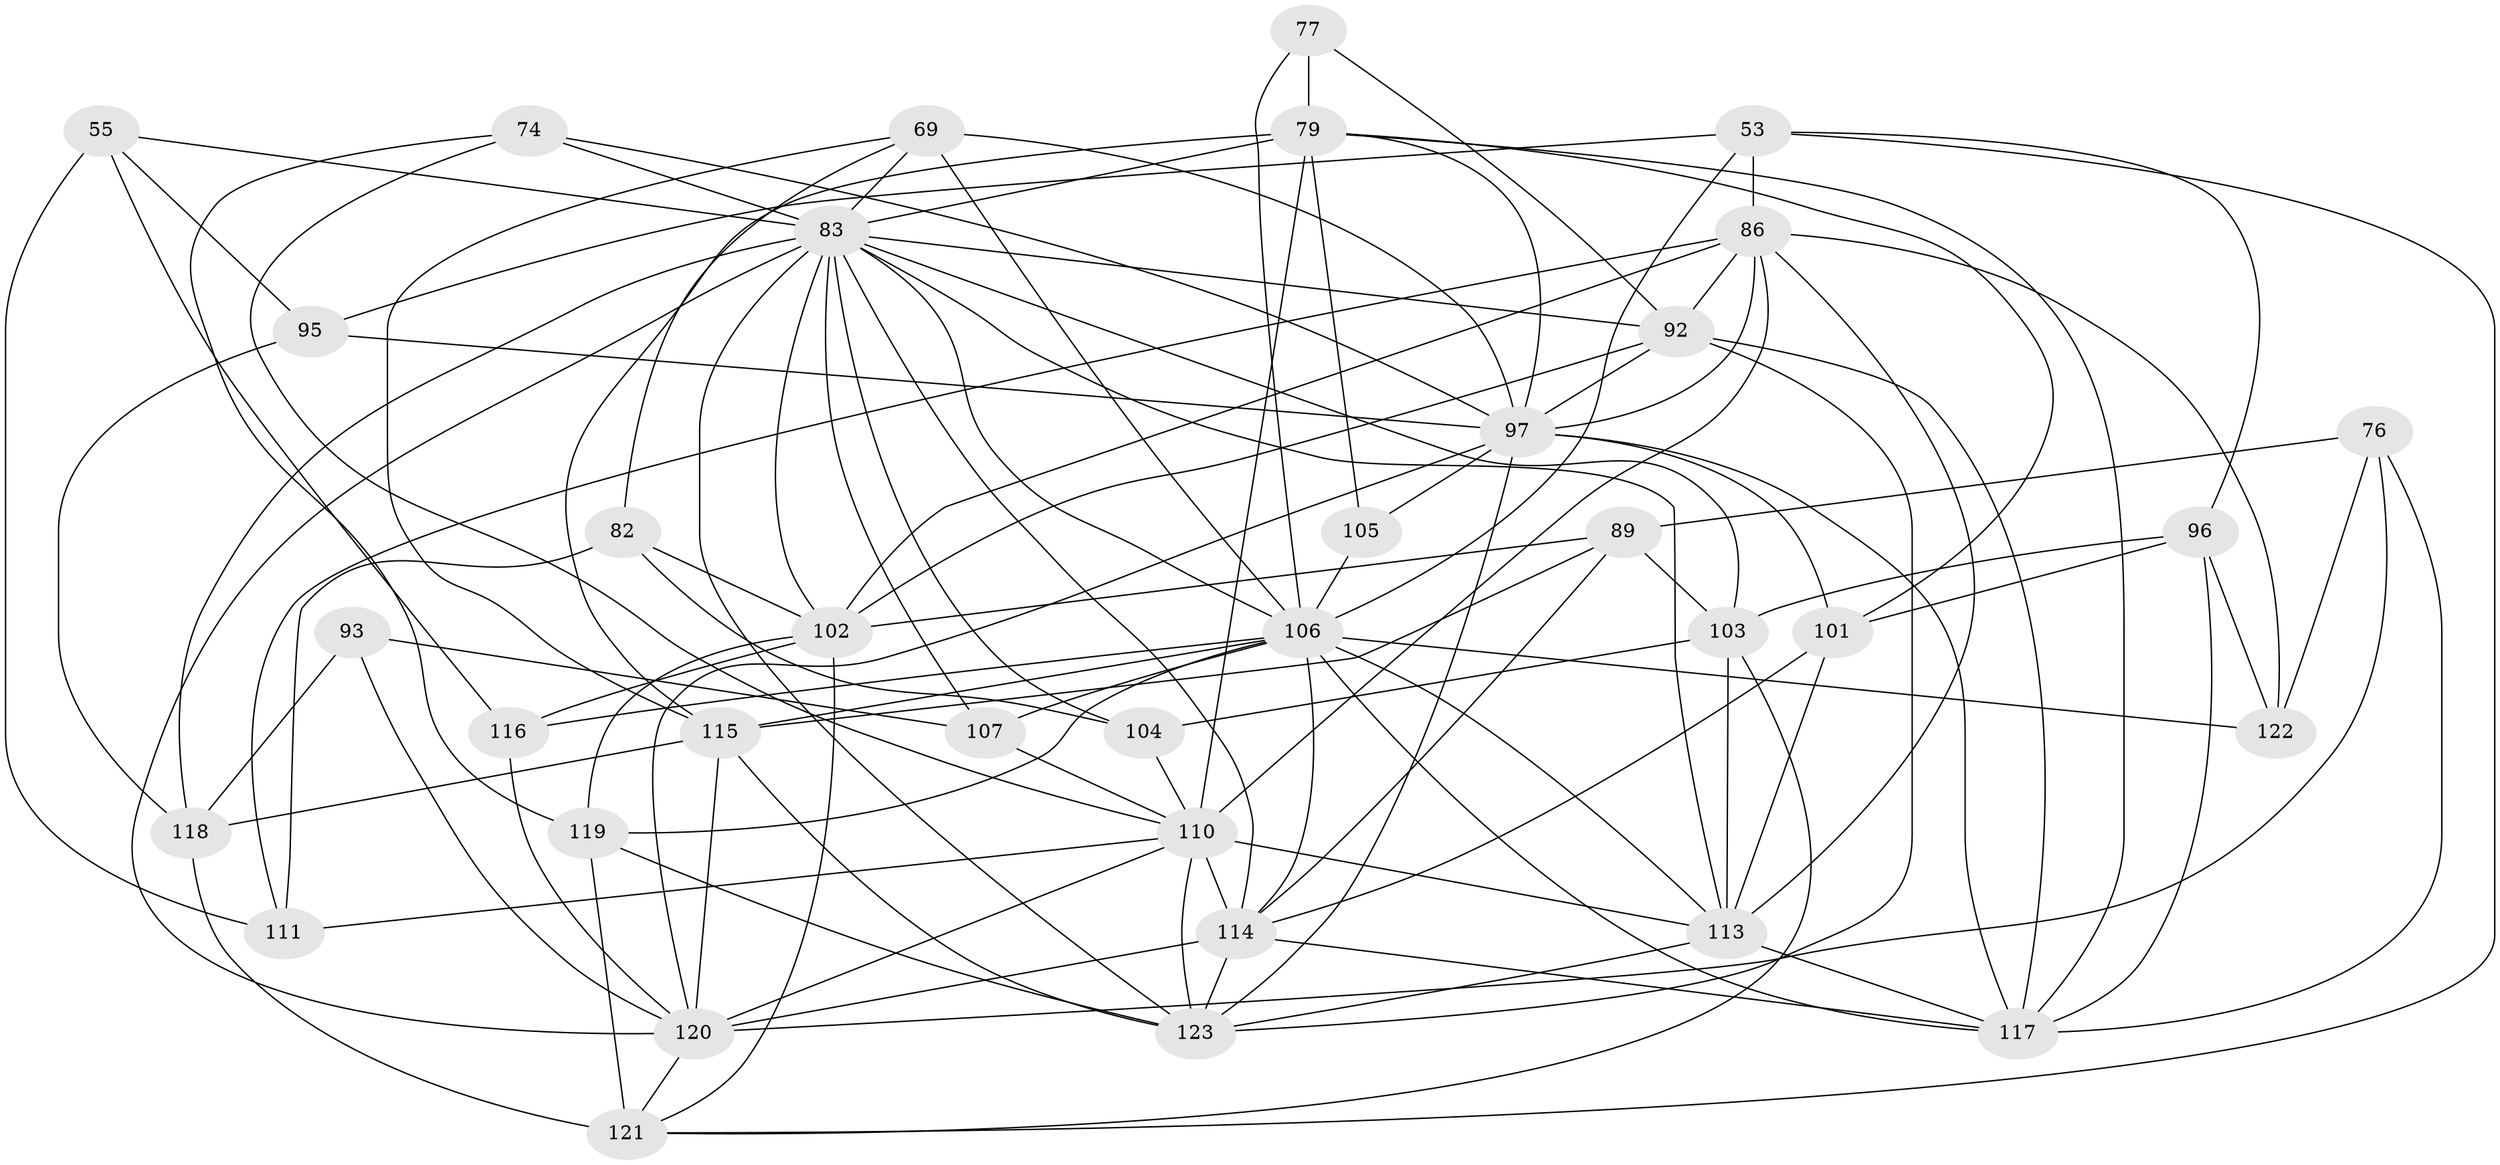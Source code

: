 // original degree distribution, {4: 1.0}
// Generated by graph-tools (version 1.1) at 2025/02/03/04/25 22:02:29]
// undirected, 36 vertices, 112 edges
graph export_dot {
graph [start="1"]
  node [color=gray90,style=filled];
  53 [super="+28"];
  55;
  69 [super="+31"];
  74;
  76;
  77;
  79 [super="+65+32"];
  82;
  83 [super="+44+61"];
  86 [super="+5+19+70"];
  89 [super="+62"];
  92 [super="+90+66+81"];
  93;
  95;
  96 [super="+87"];
  97 [super="+11+91"];
  101 [super="+63"];
  102 [super="+78"];
  103 [super="+56"];
  104;
  105 [super="+29"];
  106 [super="+20+58+72"];
  107 [super="+57"];
  110 [super="+100+84+64"];
  111;
  113 [super="+47+85"];
  114 [super="+27+50+68"];
  115 [super="+40+49"];
  116;
  117 [super="+88"];
  118 [super="+41"];
  119 [super="+108"];
  120 [super="+46+75+99+109"];
  121 [super="+15+36"];
  122;
  123 [super="+52+112"];
  53 -- 96;
  53 -- 121;
  53 -- 86 [weight=2];
  53 -- 106;
  53 -- 95;
  55 -- 111;
  55 -- 95;
  55 -- 116;
  55 -- 83;
  69 -- 82;
  69 -- 106;
  69 -- 97 [weight=2];
  69 -- 115;
  69 -- 83;
  74 -- 119;
  74 -- 110;
  74 -- 97;
  74 -- 83;
  76 -- 89;
  76 -- 117;
  76 -- 122;
  76 -- 120;
  77 -- 106;
  77 -- 79 [weight=2];
  77 -- 92;
  79 -- 115 [weight=2];
  79 -- 97;
  79 -- 101 [weight=2];
  79 -- 105 [weight=3];
  79 -- 110 [weight=3];
  79 -- 83 [weight=2];
  79 -- 117;
  82 -- 104;
  82 -- 111;
  82 -- 102;
  83 -- 118;
  83 -- 102;
  83 -- 114;
  83 -- 107;
  83 -- 103;
  83 -- 104;
  83 -- 106;
  83 -- 120 [weight=3];
  83 -- 92 [weight=2];
  83 -- 113;
  83 -- 123 [weight=2];
  86 -- 111;
  86 -- 110;
  86 -- 113 [weight=3];
  86 -- 97 [weight=2];
  86 -- 122;
  86 -- 102 [weight=3];
  86 -- 92;
  89 -- 102;
  89 -- 114 [weight=2];
  89 -- 115;
  89 -- 103;
  92 -- 102;
  92 -- 117 [weight=2];
  92 -- 123 [weight=2];
  92 -- 97;
  93 -- 107 [weight=2];
  93 -- 118;
  93 -- 120;
  95 -- 118;
  95 -- 97;
  96 -- 122;
  96 -- 101;
  96 -- 117;
  96 -- 103 [weight=2];
  97 -- 117;
  97 -- 101;
  97 -- 105;
  97 -- 120;
  97 -- 123 [weight=2];
  101 -- 114;
  101 -- 113;
  102 -- 116;
  102 -- 119 [weight=3];
  102 -- 121;
  103 -- 121;
  103 -- 113 [weight=2];
  103 -- 104;
  104 -- 110;
  105 -- 106 [weight=2];
  106 -- 107 [weight=2];
  106 -- 113 [weight=3];
  106 -- 115 [weight=2];
  106 -- 116;
  106 -- 119;
  106 -- 122;
  106 -- 114;
  106 -- 117;
  107 -- 110;
  110 -- 114 [weight=5];
  110 -- 111;
  110 -- 120;
  110 -- 113;
  110 -- 123;
  113 -- 117;
  113 -- 123 [weight=2];
  114 -- 117 [weight=2];
  114 -- 120 [weight=3];
  114 -- 123;
  115 -- 118;
  115 -- 123;
  115 -- 120 [weight=2];
  116 -- 120;
  118 -- 121 [weight=2];
  119 -- 121 [weight=2];
  119 -- 123 [weight=3];
  120 -- 121;
}

